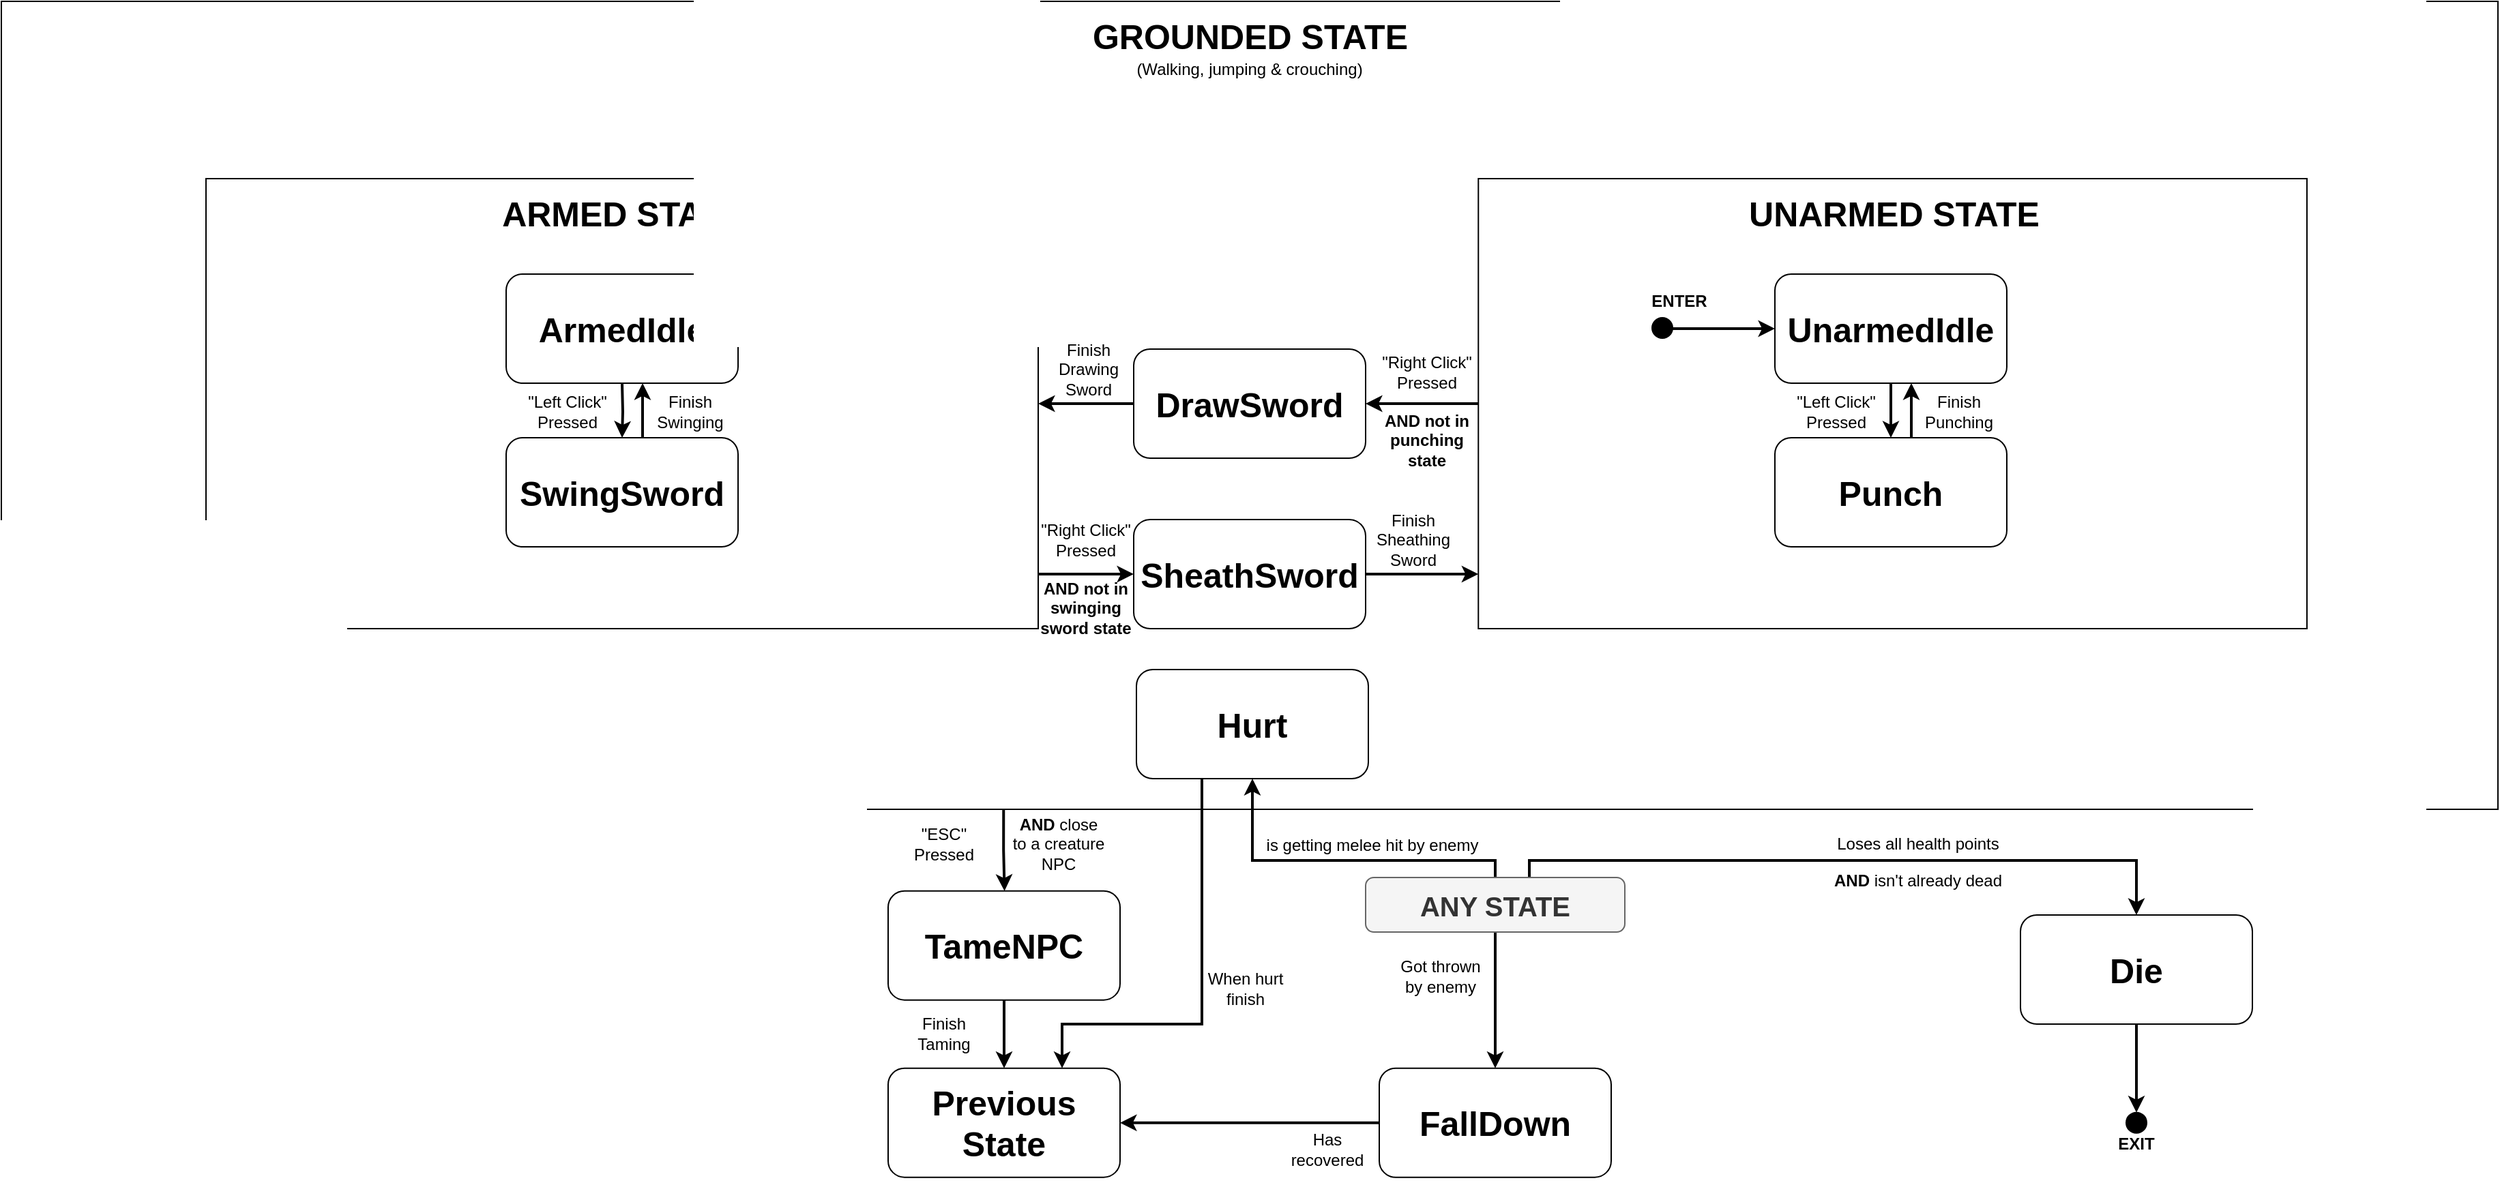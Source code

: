 <mxfile version="20.0.3" type="device" pages="2"><diagram id="yUpBF1HfpDL-CtmX74Qh" name="Page-2"><mxGraphModel dx="1680" dy="1485" grid="1" gridSize="10" guides="1" tooltips="1" connect="1" arrows="1" fold="1" page="1" pageScale="1" pageWidth="850" pageHeight="1100" math="0" shadow="0"><root><mxCell id="0"/><mxCell id="1" parent="0"/><mxCell id="C9PRZ3Kujz4Gb-X37OMo-48" value="" style="rounded=0;whiteSpace=wrap;html=1;fontSize=11;" parent="1" vertex="1"><mxGeometry x="-180" y="-460" width="1830" height="592.5" as="geometry"/></mxCell><mxCell id="C9PRZ3Kujz4Gb-X37OMo-7" style="edgeStyle=orthogonalEdgeStyle;rounded=0;orthogonalLoop=1;jettySize=auto;html=1;entryX=0.383;entryY=-0.002;entryDx=0;entryDy=0;fontSize=11;strokeWidth=2;entryPerimeter=0;" parent="1" edge="1"><mxGeometry relative="1" as="geometry"><mxPoint x="554.64" y="132.5" as="sourcePoint"/><mxPoint x="555.31" y="192.34" as="targetPoint"/><Array as="points"><mxPoint x="554.64" y="162.5"/><mxPoint x="555.64" y="162.5"/></Array></mxGeometry></mxCell><mxCell id="C9PRZ3Kujz4Gb-X37OMo-19" style="edgeStyle=orthogonalEdgeStyle;rounded=0;orthogonalLoop=1;jettySize=auto;html=1;fontSize=11;strokeWidth=2;" parent="1" source="C9PRZ3Kujz4Gb-X37OMo-2" edge="1"><mxGeometry relative="1" as="geometry"><mxPoint x="555" y="322.34" as="targetPoint"/></mxGeometry></mxCell><mxCell id="C9PRZ3Kujz4Gb-X37OMo-2" value="&lt;font style=&quot;font-size: 25px;&quot;&gt;&lt;b&gt;TameNPC&lt;/b&gt;&lt;/font&gt;" style="rounded=1;whiteSpace=wrap;html=1;" parent="1" vertex="1"><mxGeometry x="470" y="192.34" width="170" height="80" as="geometry"/></mxCell><mxCell id="C9PRZ3Kujz4Gb-X37OMo-8" value="&quot;ESC&quot; Pressed" style="text;html=1;strokeColor=none;fillColor=none;align=center;verticalAlign=middle;whiteSpace=wrap;rounded=0;fontSize=12;" parent="1" vertex="1"><mxGeometry x="475.56" y="132.5" width="70" height="50" as="geometry"/></mxCell><mxCell id="C9PRZ3Kujz4Gb-X37OMo-20" value="&lt;font style=&quot;font-size: 25px;&quot;&gt;&lt;b&gt;Previous State&lt;/b&gt;&lt;/font&gt;" style="rounded=1;whiteSpace=wrap;html=1;" parent="1" vertex="1"><mxGeometry x="470" y="322.34" width="170" height="80" as="geometry"/></mxCell><mxCell id="C9PRZ3Kujz4Gb-X37OMo-21" value="Finish Taming" style="text;html=1;strokeColor=none;fillColor=none;align=center;verticalAlign=middle;whiteSpace=wrap;rounded=0;fontSize=12;" parent="1" vertex="1"><mxGeometry x="475.56" y="272.34" width="70" height="50" as="geometry"/></mxCell><mxCell id="C9PRZ3Kujz4Gb-X37OMo-38" style="edgeStyle=orthogonalEdgeStyle;rounded=0;orthogonalLoop=1;jettySize=auto;html=1;entryX=1;entryY=0.5;entryDx=0;entryDy=0;fontSize=25;strokeWidth=2;" parent="1" source="C9PRZ3Kujz4Gb-X37OMo-23" target="C9PRZ3Kujz4Gb-X37OMo-12" edge="1"><mxGeometry relative="1" as="geometry"/></mxCell><mxCell id="C9PRZ3Kujz4Gb-X37OMo-23" value="" style="rounded=0;whiteSpace=wrap;html=1;fontSize=11;" parent="1" vertex="1"><mxGeometry x="902.64" y="-330" width="607.36" height="330" as="geometry"/></mxCell><mxCell id="C9PRZ3Kujz4Gb-X37OMo-24" value="UNARMED STATE" style="text;html=1;strokeColor=none;fillColor=none;align=center;verticalAlign=middle;whiteSpace=wrap;rounded=0;fontSize=25;fontStyle=1" parent="1" vertex="1"><mxGeometry x="1075.28" y="-320" width="264.72" height="30" as="geometry"/></mxCell><mxCell id="C9PRZ3Kujz4Gb-X37OMo-39" style="edgeStyle=orthogonalEdgeStyle;rounded=0;orthogonalLoop=1;jettySize=auto;html=1;entryX=1;entryY=0.5;entryDx=0;entryDy=0;fontSize=25;strokeWidth=2;" parent="1" source="C9PRZ3Kujz4Gb-X37OMo-12" edge="1"><mxGeometry relative="1" as="geometry"><mxPoint x="580" y="-165" as="targetPoint"/></mxGeometry></mxCell><mxCell id="C9PRZ3Kujz4Gb-X37OMo-12" value="&lt;font style=&quot;font-size: 25px;&quot;&gt;&lt;b&gt;DrawSword&lt;/b&gt;&lt;/font&gt;" style="rounded=1;whiteSpace=wrap;html=1;" parent="1" vertex="1"><mxGeometry x="650" y="-205" width="170" height="80" as="geometry"/></mxCell><mxCell id="C9PRZ3Kujz4Gb-X37OMo-34" style="edgeStyle=orthogonalEdgeStyle;rounded=0;orthogonalLoop=1;jettySize=auto;html=1;entryX=0.5;entryY=0;entryDx=0;entryDy=0;fontSize=25;strokeWidth=2;" parent="1" source="f2G6BQzRH3v57bKZy8mz-2" target="C9PRZ3Kujz4Gb-X37OMo-33" edge="1"><mxGeometry relative="1" as="geometry"/></mxCell><mxCell id="f2G6BQzRH3v57bKZy8mz-2" value="&lt;font style=&quot;font-size: 25px;&quot;&gt;&lt;b&gt;UnarmedIdle&lt;/b&gt;&lt;/font&gt;" style="rounded=1;whiteSpace=wrap;html=1;" parent="1" vertex="1"><mxGeometry x="1120" y="-260" width="170" height="80" as="geometry"/></mxCell><mxCell id="f2G6BQzRH3v57bKZy8mz-46" style="edgeStyle=orthogonalEdgeStyle;rounded=0;orthogonalLoop=1;jettySize=auto;html=1;fontSize=5;strokeWidth=2;" parent="1" source="f2G6BQzRH3v57bKZy8mz-47" edge="1"><mxGeometry relative="1" as="geometry"><mxPoint x="1120" y="-220" as="targetPoint"/><Array as="points"><mxPoint x="1082.44" y="-220.5"/></Array></mxGeometry></mxCell><mxCell id="f2G6BQzRH3v57bKZy8mz-47" value="" style="ellipse;whiteSpace=wrap;html=1;aspect=fixed;fontSize=5;fillColor=#000000;" parent="1" vertex="1"><mxGeometry x="1030" y="-228" width="15" height="15" as="geometry"/></mxCell><mxCell id="f2G6BQzRH3v57bKZy8mz-48" value="ENTER" style="text;html=1;strokeColor=none;fillColor=none;align=center;verticalAlign=middle;whiteSpace=wrap;rounded=0;fontSize=12;fontStyle=1" parent="1" vertex="1"><mxGeometry x="1027.08" y="-248" width="46.13" height="15" as="geometry"/></mxCell><mxCell id="sqc_Tt65g7vkRFVTMmjo-10" style="edgeStyle=orthogonalEdgeStyle;rounded=0;orthogonalLoop=1;jettySize=auto;html=1;fontSize=15;strokeWidth=2;" parent="1" source="C9PRZ3Kujz4Gb-X37OMo-33" target="f2G6BQzRH3v57bKZy8mz-2" edge="1"><mxGeometry relative="1" as="geometry"><Array as="points"><mxPoint x="1220" y="-160"/><mxPoint x="1220" y="-160"/></Array></mxGeometry></mxCell><mxCell id="C9PRZ3Kujz4Gb-X37OMo-33" value="&lt;font style=&quot;font-size: 25px;&quot;&gt;&lt;b&gt;Punch&lt;/b&gt;&lt;/font&gt;" style="rounded=1;whiteSpace=wrap;html=1;" parent="1" vertex="1"><mxGeometry x="1120" y="-140" width="170" height="80" as="geometry"/></mxCell><mxCell id="C9PRZ3Kujz4Gb-X37OMo-37" value="&quot;Left Click&quot;&lt;br&gt;Pressed" style="text;html=1;strokeColor=none;fillColor=none;align=center;verticalAlign=middle;whiteSpace=wrap;rounded=0;fontSize=12;" parent="1" vertex="1"><mxGeometry x="1130" y="-184" width="70" height="50" as="geometry"/></mxCell><mxCell id="C9PRZ3Kujz4Gb-X37OMo-40" value="&quot;Right Click&quot; Pressed" style="text;html=1;strokeColor=none;fillColor=none;align=center;verticalAlign=middle;whiteSpace=wrap;rounded=0;fontSize=12;" parent="1" vertex="1"><mxGeometry x="830" y="-213" width="70" height="50" as="geometry"/></mxCell><mxCell id="C9PRZ3Kujz4Gb-X37OMo-42" value="Finish Drawing Sword" style="text;html=1;strokeColor=none;fillColor=none;align=center;verticalAlign=middle;whiteSpace=wrap;rounded=0;fontSize=12;" parent="1" vertex="1"><mxGeometry x="582" y="-215" width="70" height="50" as="geometry"/></mxCell><mxCell id="C9PRZ3Kujz4Gb-X37OMo-44" style="edgeStyle=orthogonalEdgeStyle;rounded=0;orthogonalLoop=1;jettySize=auto;html=1;fontSize=25;strokeWidth=2;" parent="1" source="C9PRZ3Kujz4Gb-X37OMo-43" target="C9PRZ3Kujz4Gb-X37OMo-23" edge="1"><mxGeometry relative="1" as="geometry"><mxPoint x="890" as="targetPoint"/><Array as="points"><mxPoint x="880" y="-40"/><mxPoint x="880" y="-40"/></Array></mxGeometry></mxCell><mxCell id="C9PRZ3Kujz4Gb-X37OMo-43" value="&lt;font style=&quot;font-size: 25px;&quot;&gt;&lt;b&gt;SheathSword&lt;/b&gt;&lt;/font&gt;" style="rounded=1;whiteSpace=wrap;html=1;" parent="1" vertex="1"><mxGeometry x="650" y="-80" width="170" height="80" as="geometry"/></mxCell><mxCell id="C9PRZ3Kujz4Gb-X37OMo-45" style="edgeStyle=orthogonalEdgeStyle;rounded=0;orthogonalLoop=1;jettySize=auto;html=1;fontSize=25;strokeWidth=2;entryX=0;entryY=0.5;entryDx=0;entryDy=0;" parent="1" target="C9PRZ3Kujz4Gb-X37OMo-43" edge="1"><mxGeometry relative="1" as="geometry"><mxPoint x="912.64" y="-30.03" as="targetPoint"/><mxPoint x="579" y="-40" as="sourcePoint"/><Array as="points"><mxPoint x="579" y="-40"/></Array></mxGeometry></mxCell><mxCell id="C9PRZ3Kujz4Gb-X37OMo-46" value="&quot;Right Click&quot; Pressed" style="text;html=1;strokeColor=none;fillColor=none;align=center;verticalAlign=middle;whiteSpace=wrap;rounded=0;fontSize=12;" parent="1" vertex="1"><mxGeometry x="580" y="-90" width="70" height="50" as="geometry"/></mxCell><mxCell id="C9PRZ3Kujz4Gb-X37OMo-47" value="Finish Sheathing Sword" style="text;html=1;strokeColor=none;fillColor=none;align=center;verticalAlign=middle;whiteSpace=wrap;rounded=0;fontSize=12;" parent="1" vertex="1"><mxGeometry x="820" y="-90" width="70" height="50" as="geometry"/></mxCell><mxCell id="C9PRZ3Kujz4Gb-X37OMo-49" value="GROUNDED STATE" style="text;html=1;strokeColor=none;fillColor=none;align=center;verticalAlign=middle;whiteSpace=wrap;rounded=0;fontSize=25;fontStyle=1" parent="1" vertex="1"><mxGeometry x="602.64" y="-450" width="264.72" height="30" as="geometry"/></mxCell><mxCell id="C9PRZ3Kujz4Gb-X37OMo-57" value="" style="rounded=0;whiteSpace=wrap;html=1;fontSize=11;" parent="1" vertex="1"><mxGeometry x="-30" y="-330" width="610" height="330" as="geometry"/></mxCell><mxCell id="C9PRZ3Kujz4Gb-X37OMo-58" value="ARMED STATE" style="text;html=1;strokeColor=none;fillColor=none;align=center;verticalAlign=middle;whiteSpace=wrap;rounded=0;fontSize=25;fontStyle=1" parent="1" vertex="1"><mxGeometry x="142.64" y="-320" width="264.72" height="30" as="geometry"/></mxCell><mxCell id="C9PRZ3Kujz4Gb-X37OMo-59" value="&lt;font style=&quot;font-size: 25px;&quot;&gt;&lt;b&gt;ArmedIdle&lt;/b&gt;&lt;/font&gt;" style="rounded=1;whiteSpace=wrap;html=1;" parent="1" vertex="1"><mxGeometry x="190" y="-260" width="170" height="80" as="geometry"/></mxCell><mxCell id="C9PRZ3Kujz4Gb-X37OMo-60" style="edgeStyle=orthogonalEdgeStyle;rounded=0;orthogonalLoop=1;jettySize=auto;html=1;entryX=0.5;entryY=0;entryDx=0;entryDy=0;fontSize=25;strokeWidth=2;" parent="1" target="C9PRZ3Kujz4Gb-X37OMo-61" edge="1"><mxGeometry relative="1" as="geometry"><mxPoint x="275" y="-180" as="sourcePoint"/></mxGeometry></mxCell><mxCell id="sqc_Tt65g7vkRFVTMmjo-14" style="edgeStyle=orthogonalEdgeStyle;rounded=0;orthogonalLoop=1;jettySize=auto;html=1;fontSize=15;strokeWidth=2;" parent="1" source="C9PRZ3Kujz4Gb-X37OMo-61" edge="1"><mxGeometry relative="1" as="geometry"><mxPoint x="290" y="-180" as="targetPoint"/><Array as="points"><mxPoint x="290" y="-180"/></Array></mxGeometry></mxCell><mxCell id="C9PRZ3Kujz4Gb-X37OMo-61" value="&lt;font style=&quot;font-size: 25px;&quot;&gt;&lt;b&gt;SwingSword&lt;/b&gt;&lt;/font&gt;" style="rounded=1;whiteSpace=wrap;html=1;" parent="1" vertex="1"><mxGeometry x="190" y="-140" width="170" height="80" as="geometry"/></mxCell><mxCell id="C9PRZ3Kujz4Gb-X37OMo-62" value="&quot;Left Click&quot;&lt;br&gt;Pressed" style="text;html=1;strokeColor=none;fillColor=none;align=center;verticalAlign=middle;whiteSpace=wrap;rounded=0;fontSize=12;" parent="1" vertex="1"><mxGeometry x="200" y="-184" width="70" height="50" as="geometry"/></mxCell><mxCell id="sqc_Tt65g7vkRFVTMmjo-11" value="Finish Punching" style="text;html=1;strokeColor=none;fillColor=none;align=center;verticalAlign=middle;whiteSpace=wrap;rounded=0;fontSize=12;" parent="1" vertex="1"><mxGeometry x="1220" y="-184" width="70" height="50" as="geometry"/></mxCell><mxCell id="sqc_Tt65g7vkRFVTMmjo-15" value="Finish Swinging" style="text;html=1;strokeColor=none;fillColor=none;align=center;verticalAlign=middle;whiteSpace=wrap;rounded=0;fontSize=12;" parent="1" vertex="1"><mxGeometry x="290" y="-184" width="70" height="50" as="geometry"/></mxCell><mxCell id="FXybPwPr7TncIUo6aG1R-1" value="(Walking, jumping &amp;amp; crouching)" style="text;html=1;strokeColor=none;fillColor=none;align=center;verticalAlign=middle;whiteSpace=wrap;rounded=0;fontSize=12;" parent="1" vertex="1"><mxGeometry x="640" y="-440" width="190" height="60" as="geometry"/></mxCell><mxCell id="FXybPwPr7TncIUo6aG1R-2" value="&lt;b&gt;AND &lt;/b&gt;close to a creature NPC" style="text;html=1;strokeColor=none;fillColor=none;align=center;verticalAlign=middle;whiteSpace=wrap;rounded=0;fontSize=12;" parent="1" vertex="1"><mxGeometry x="560" y="132.5" width="70" height="50" as="geometry"/></mxCell><mxCell id="XEfIY7p0j_nCrsNlaSIn-3" style="edgeStyle=orthogonalEdgeStyle;rounded=0;orthogonalLoop=1;jettySize=auto;html=1;entryX=0.5;entryY=0;entryDx=0;entryDy=0;strokeWidth=2;" parent="1" source="XEfIY7p0j_nCrsNlaSIn-1" target="XEfIY7p0j_nCrsNlaSIn-2" edge="1"><mxGeometry relative="1" as="geometry"/></mxCell><mxCell id="XEfIY7p0j_nCrsNlaSIn-6" style="edgeStyle=orthogonalEdgeStyle;rounded=0;orthogonalLoop=1;jettySize=auto;html=1;strokeWidth=2;" parent="1" source="XEfIY7p0j_nCrsNlaSIn-1" target="XEfIY7p0j_nCrsNlaSIn-5" edge="1"><mxGeometry relative="1" as="geometry"><Array as="points"><mxPoint x="915" y="170"/><mxPoint x="737" y="170"/></Array></mxGeometry></mxCell><mxCell id="5kYBkoKc0X89ujHSu7hd-3" style="edgeStyle=orthogonalEdgeStyle;rounded=0;orthogonalLoop=1;jettySize=auto;html=1;entryX=0.5;entryY=0;entryDx=0;entryDy=0;strokeWidth=2;" parent="1" source="XEfIY7p0j_nCrsNlaSIn-1" target="5kYBkoKc0X89ujHSu7hd-2" edge="1"><mxGeometry relative="1" as="geometry"><Array as="points"><mxPoint x="940" y="170"/><mxPoint x="1385" y="170"/></Array></mxGeometry></mxCell><mxCell id="XEfIY7p0j_nCrsNlaSIn-1" value="&lt;span style=&quot;font-size: 20px;&quot;&gt;&lt;b&gt;ANY STATE&lt;/b&gt;&lt;/span&gt;" style="rounded=1;whiteSpace=wrap;html=1;fillColor=#f5f5f5;strokeColor=#666666;fontColor=#333333;" parent="1" vertex="1"><mxGeometry x="820" y="182.5" width="190" height="40" as="geometry"/></mxCell><mxCell id="XEfIY7p0j_nCrsNlaSIn-9" style="edgeStyle=orthogonalEdgeStyle;rounded=0;orthogonalLoop=1;jettySize=auto;html=1;entryX=1;entryY=0.5;entryDx=0;entryDy=0;strokeWidth=2;" parent="1" source="XEfIY7p0j_nCrsNlaSIn-2" target="C9PRZ3Kujz4Gb-X37OMo-20" edge="1"><mxGeometry relative="1" as="geometry"/></mxCell><mxCell id="XEfIY7p0j_nCrsNlaSIn-2" value="&lt;font style=&quot;font-size: 25px;&quot;&gt;&lt;b&gt;FallDown&lt;/b&gt;&lt;/font&gt;" style="rounded=1;whiteSpace=wrap;html=1;" parent="1" vertex="1"><mxGeometry x="830" y="322.34" width="170" height="80" as="geometry"/></mxCell><mxCell id="XEfIY7p0j_nCrsNlaSIn-4" value="Got thrown by enemy" style="text;html=1;strokeColor=none;fillColor=none;align=center;verticalAlign=middle;whiteSpace=wrap;rounded=0;fontSize=12;" parent="1" vertex="1"><mxGeometry x="840" y="230" width="70" height="50" as="geometry"/></mxCell><mxCell id="XEfIY7p0j_nCrsNlaSIn-11" style="edgeStyle=orthogonalEdgeStyle;rounded=0;orthogonalLoop=1;jettySize=auto;html=1;strokeWidth=2;exitX=0;exitY=0.5;exitDx=0;exitDy=0;entryX=0.75;entryY=0;entryDx=0;entryDy=0;" parent="1" source="XEfIY7p0j_nCrsNlaSIn-5" target="C9PRZ3Kujz4Gb-X37OMo-20" edge="1"><mxGeometry relative="1" as="geometry"><Array as="points"><mxPoint x="700" y="70"/><mxPoint x="700" y="290"/><mxPoint x="598" y="290"/></Array><mxPoint x="555" y="420" as="targetPoint"/></mxGeometry></mxCell><mxCell id="XEfIY7p0j_nCrsNlaSIn-5" value="&lt;font style=&quot;font-size: 25px;&quot;&gt;&lt;b&gt;Hurt&lt;/b&gt;&lt;/font&gt;" style="rounded=1;whiteSpace=wrap;html=1;" parent="1" vertex="1"><mxGeometry x="652" y="30" width="170" height="80" as="geometry"/></mxCell><mxCell id="XEfIY7p0j_nCrsNlaSIn-7" value="is getting melee hit by enemy" style="text;html=1;strokeColor=none;fillColor=none;align=center;verticalAlign=middle;whiteSpace=wrap;rounded=0;fontSize=12;" parent="1" vertex="1"><mxGeometry x="727" y="134" width="196" height="50" as="geometry"/></mxCell><mxCell id="XEfIY7p0j_nCrsNlaSIn-10" value="Has recovered" style="text;html=1;strokeColor=none;fillColor=none;align=center;verticalAlign=middle;whiteSpace=wrap;rounded=0;fontSize=12;" parent="1" vertex="1"><mxGeometry x="757" y="357" width="70" height="50" as="geometry"/></mxCell><mxCell id="XEfIY7p0j_nCrsNlaSIn-12" value="When hurt finish" style="text;html=1;strokeColor=none;fillColor=none;align=center;verticalAlign=middle;whiteSpace=wrap;rounded=0;fontSize=12;" parent="1" vertex="1"><mxGeometry x="697" y="239" width="70" height="50" as="geometry"/></mxCell><mxCell id="5kYBkoKc0X89ujHSu7hd-5" style="edgeStyle=orthogonalEdgeStyle;rounded=0;orthogonalLoop=1;jettySize=auto;html=1;strokeWidth=2;entryX=0.5;entryY=0;entryDx=0;entryDy=0;" parent="1" source="5kYBkoKc0X89ujHSu7hd-2" target="5kYBkoKc0X89ujHSu7hd-7" edge="1"><mxGeometry relative="1" as="geometry"><mxPoint x="1385" y="350" as="targetPoint"/></mxGeometry></mxCell><mxCell id="5kYBkoKc0X89ujHSu7hd-2" value="&lt;font style=&quot;font-size: 25px;&quot;&gt;&lt;b&gt;Die&lt;/b&gt;&lt;/font&gt;" style="rounded=1;whiteSpace=wrap;html=1;" parent="1" vertex="1"><mxGeometry x="1300" y="210" width="170" height="80" as="geometry"/></mxCell><mxCell id="5kYBkoKc0X89ujHSu7hd-4" value="Loses all health points" style="text;html=1;strokeColor=none;fillColor=none;align=center;verticalAlign=middle;whiteSpace=wrap;rounded=0;fontSize=12;" parent="1" vertex="1"><mxGeometry x="1140" y="132.5" width="170" height="50" as="geometry"/></mxCell><mxCell id="5kYBkoKc0X89ujHSu7hd-7" value="" style="ellipse;whiteSpace=wrap;html=1;aspect=fixed;fontSize=5;fillColor=#000000;" parent="1" vertex="1"><mxGeometry x="1377.5" y="354.84" width="15" height="15" as="geometry"/></mxCell><mxCell id="5kYBkoKc0X89ujHSu7hd-8" value="EXIT" style="text;html=1;strokeColor=none;fillColor=none;align=center;verticalAlign=middle;whiteSpace=wrap;rounded=0;fontSize=12;fontStyle=1" parent="1" vertex="1"><mxGeometry x="1361.94" y="370" width="46.13" height="15" as="geometry"/></mxCell><mxCell id="cuzj8sPPeZRZw2SsU4HX-1" value="&lt;b&gt;AND &lt;/b&gt;isn't already dead" style="text;html=1;strokeColor=none;fillColor=none;align=center;verticalAlign=middle;whiteSpace=wrap;rounded=0;fontSize=12;" parent="1" vertex="1"><mxGeometry x="1140" y="160" width="170" height="50" as="geometry"/></mxCell><mxCell id="W1N1uzbsPRrbgl_8o9r_-1" value="&lt;b&gt;AND not in punching state&lt;/b&gt;" style="text;html=1;strokeColor=none;fillColor=none;align=center;verticalAlign=middle;whiteSpace=wrap;rounded=0;fontSize=12;" parent="1" vertex="1"><mxGeometry x="830" y="-163" width="70" height="50" as="geometry"/></mxCell><mxCell id="W1N1uzbsPRrbgl_8o9r_-2" value="&lt;b&gt;AND not in swinging sword state&lt;/b&gt;" style="text;html=1;strokeColor=none;fillColor=none;align=center;verticalAlign=middle;whiteSpace=wrap;rounded=0;fontSize=12;" parent="1" vertex="1"><mxGeometry x="580" y="-40" width="70" height="50" as="geometry"/></mxCell></root></mxGraphModel></diagram><diagram id="PQMNVKTrhOBKIQkuQ19b" name="Page-3"><mxGraphModel dx="880" dy="1902" grid="1" gridSize="10" guides="1" tooltips="1" connect="1" arrows="1" fold="1" page="1" pageScale="1" pageWidth="850" pageHeight="1100" math="0" shadow="0"><root><mxCell id="0"/><mxCell id="1" parent="0"/><mxCell id="PMYbye1FAwo4uEmkiMQV-13" style="edgeStyle=orthogonalEdgeStyle;rounded=0;orthogonalLoop=1;jettySize=auto;html=1;strokeWidth=2;" parent="1" source="PMYbye1FAwo4uEmkiMQV-11" target="f1hg1kzVJCjG45DMdMUc-1" edge="1"><mxGeometry relative="1" as="geometry"><Array as="points"><mxPoint x="1350" y="-195"/><mxPoint x="1350" y="-195"/></Array></mxGeometry></mxCell><mxCell id="PMYbye1FAwo4uEmkiMQV-11" value="" style="rounded=0;whiteSpace=wrap;html=1;fontSize=11;" parent="1" vertex="1"><mxGeometry x="886.13" y="-345" width="367.64" height="300" as="geometry"/></mxCell><mxCell id="PMYbye1FAwo4uEmkiMQV-14" style="edgeStyle=orthogonalEdgeStyle;rounded=0;orthogonalLoop=1;jettySize=auto;html=1;entryX=0.998;entryY=0.384;entryDx=0;entryDy=0;entryPerimeter=0;strokeWidth=2;" parent="1" source="f1hg1kzVJCjG45DMdMUc-1" target="PMYbye1FAwo4uEmkiMQV-11" edge="1"><mxGeometry relative="1" as="geometry"><Array as="points"><mxPoint x="1360" y="-230"/><mxPoint x="1360" y="-230"/></Array></mxGeometry></mxCell><mxCell id="f1hg1kzVJCjG45DMdMUc-1" value="" style="rounded=0;whiteSpace=wrap;html=1;fontSize=11;" parent="1" vertex="1"><mxGeometry x="1390" y="-380" width="990" height="370" as="geometry"/></mxCell><mxCell id="_IHv30fQveOzO7hxMFxY-2" style="edgeStyle=orthogonalEdgeStyle;rounded=0;orthogonalLoop=1;jettySize=auto;html=1;strokeWidth=2;" parent="1" source="8JXo0PWnIYeJ_Azcnv1q-1" target="_IHv30fQveOzO7hxMFxY-1" edge="1"><mxGeometry relative="1" as="geometry"/></mxCell><mxCell id="8JXo0PWnIYeJ_Azcnv1q-1" value="&lt;span style=&quot;font-size: 25px;&quot;&gt;&lt;b&gt;Stand&lt;/b&gt;&lt;/span&gt;" style="rounded=1;whiteSpace=wrap;html=1;" parent="1" vertex="1"><mxGeometry x="984.95" y="-291" width="170" height="80" as="geometry"/></mxCell><mxCell id="8JXo0PWnIYeJ_Azcnv1q-2" style="edgeStyle=orthogonalEdgeStyle;rounded=0;orthogonalLoop=1;jettySize=auto;html=1;fontSize=5;strokeWidth=2;" parent="1" source="8JXo0PWnIYeJ_Azcnv1q-3" edge="1"><mxGeometry relative="1" as="geometry"><mxPoint x="984.95" y="-251.5" as="targetPoint"/><Array as="points"><mxPoint x="947.39" y="-252"/></Array></mxGeometry></mxCell><mxCell id="8JXo0PWnIYeJ_Azcnv1q-3" value="" style="ellipse;whiteSpace=wrap;html=1;aspect=fixed;fontSize=5;fillColor=#000000;" parent="1" vertex="1"><mxGeometry x="894.95" y="-259.5" width="15" height="15" as="geometry"/></mxCell><mxCell id="8JXo0PWnIYeJ_Azcnv1q-4" value="ENTER" style="text;html=1;strokeColor=none;fillColor=none;align=center;verticalAlign=middle;whiteSpace=wrap;rounded=0;fontSize=12;fontStyle=1" parent="1" vertex="1"><mxGeometry x="892.03" y="-279.5" width="46.13" height="15" as="geometry"/></mxCell><mxCell id="f1hg1kzVJCjG45DMdMUc-16" style="edgeStyle=orthogonalEdgeStyle;rounded=0;orthogonalLoop=1;jettySize=auto;html=1;strokeWidth=2;" parent="1" source="8JXo0PWnIYeJ_Azcnv1q-5" target="f1hg1kzVJCjG45DMdMUc-4" edge="1"><mxGeometry relative="1" as="geometry"><Array as="points"><mxPoint x="1617.5" y="-96"/><mxPoint x="1902.5" y="-96"/></Array></mxGeometry></mxCell><mxCell id="8JXo0PWnIYeJ_Azcnv1q-5" value="&lt;span style=&quot;font-size: 25px;&quot;&gt;&lt;b&gt;SeekPlayer&lt;/b&gt;&lt;/span&gt;" style="rounded=1;whiteSpace=wrap;html=1;" parent="1" vertex="1"><mxGeometry x="1532.5" y="-226" width="170" height="80" as="geometry"/></mxCell><mxCell id="_IHv30fQveOzO7hxMFxY-1" value="&lt;span style=&quot;font-size: 25px;&quot;&gt;&lt;b&gt;Sit&lt;br&gt;&lt;/b&gt;&lt;/span&gt;" style="rounded=1;whiteSpace=wrap;html=1;" parent="1" vertex="1"><mxGeometry x="984.95" y="-141" width="170" height="80" as="geometry"/></mxCell><mxCell id="_IHv30fQveOzO7hxMFxY-3" value="Tired&lt;br&gt;(Random Chance)" style="text;html=1;strokeColor=none;fillColor=none;align=center;verticalAlign=middle;whiteSpace=wrap;rounded=0;fontSize=12;fontStyle=0" parent="1" vertex="1"><mxGeometry x="1090" y="-196" width="46.13" height="40" as="geometry"/></mxCell><mxCell id="f1hg1kzVJCjG45DMdMUc-2" value="ALERT STATE" style="text;html=1;strokeColor=none;fillColor=none;align=center;verticalAlign=middle;whiteSpace=wrap;rounded=0;fontSize=25;fontStyle=1" parent="1" vertex="1"><mxGeometry x="1765.14" y="-369" width="264.72" height="30" as="geometry"/></mxCell><mxCell id="f1hg1kzVJCjG45DMdMUc-18" style="edgeStyle=orthogonalEdgeStyle;rounded=0;orthogonalLoop=1;jettySize=auto;html=1;entryX=0.5;entryY=0;entryDx=0;entryDy=0;fontSize=20;strokeWidth=2;" parent="1" source="f1hg1kzVJCjG45DMdMUc-4" target="8JXo0PWnIYeJ_Azcnv1q-5" edge="1"><mxGeometry relative="1" as="geometry"><Array as="points"><mxPoint x="1902.5" y="-276"/><mxPoint x="1617.5" y="-276"/></Array></mxGeometry></mxCell><mxCell id="f1hg1kzVJCjG45DMdMUc-4" value="&lt;span style=&quot;font-size: 25px;&quot;&gt;&lt;b&gt;MeleeAttack&lt;/b&gt;&lt;/span&gt;" style="rounded=1;whiteSpace=wrap;html=1;" parent="1" vertex="1"><mxGeometry x="1812.5" y="-226" width="170" height="80" as="geometry"/></mxCell><mxCell id="f1hg1kzVJCjG45DMdMUc-9" value="player is in radius of 10" style="text;html=1;strokeColor=none;fillColor=none;align=center;verticalAlign=middle;whiteSpace=wrap;rounded=0;fontSize=12;fontStyle=0" parent="1" vertex="1"><mxGeometry x="1300" y="-180" width="46.13" height="62" as="geometry"/></mxCell><mxCell id="XvE-qng9D7CLFfEq8OfU-6" style="edgeStyle=orthogonalEdgeStyle;rounded=0;orthogonalLoop=1;jettySize=auto;html=1;fontSize=15;strokeWidth=2;" parent="1" target="XvE-qng9D7CLFfEq8OfU-5" edge="1"><mxGeometry relative="1" as="geometry"><mxPoint x="1902.5" y="-96" as="sourcePoint"/></mxGeometry></mxCell><mxCell id="f1hg1kzVJCjG45DMdMUc-14" value="player in radius of 1" style="text;html=1;strokeColor=none;fillColor=none;align=center;verticalAlign=middle;whiteSpace=wrap;rounded=0;fontSize=12;fontStyle=0" parent="1" vertex="1"><mxGeometry x="1833.47" y="-107" width="128.06" height="62" as="geometry"/></mxCell><mxCell id="f1hg1kzVJCjG45DMdMUc-19" value="Finish Attacking" style="text;html=1;strokeColor=none;fillColor=none;align=center;verticalAlign=middle;whiteSpace=wrap;rounded=0;fontSize=12;fontStyle=0" parent="1" vertex="1"><mxGeometry x="1833.47" y="-321" width="128.06" height="62" as="geometry"/></mxCell><mxCell id="PMYbye1FAwo4uEmkiMQV-4" style="edgeStyle=orthogonalEdgeStyle;rounded=0;orthogonalLoop=1;jettySize=auto;html=1;entryX=0.25;entryY=0;entryDx=0;entryDy=0;strokeWidth=2;" parent="1" source="PBPb2V8g8i8ntC81h0a5-2" target="8JXo0PWnIYeJ_Azcnv1q-5" edge="1"><mxGeometry relative="1" as="geometry"><mxPoint x="1610" y="-380" as="targetPoint"/><Array as="points"/></mxGeometry></mxCell><mxCell id="PBPb2V8g8i8ntC81h0a5-2" value="&lt;span style=&quot;font-size: 25px;&quot;&gt;&lt;b&gt;Hurt&lt;/b&gt;&lt;/span&gt;" style="rounded=1;whiteSpace=wrap;html=1;" parent="1" vertex="1"><mxGeometry x="1800" y="-570" width="170" height="80" as="geometry"/></mxCell><mxCell id="PMYbye1FAwo4uEmkiMQV-3" value="&lt;b&gt;AND &lt;/b&gt;not already dead" style="text;html=1;strokeColor=none;fillColor=none;align=center;verticalAlign=middle;whiteSpace=wrap;rounded=0;fontSize=12;fontStyle=0" parent="1" vertex="1"><mxGeometry x="1891.53" y="-630" width="70" height="40" as="geometry"/></mxCell><mxCell id="PMYbye1FAwo4uEmkiMQV-5" value="Finished Hurting" style="text;html=1;strokeColor=none;fillColor=none;align=center;verticalAlign=middle;whiteSpace=wrap;rounded=0;fontSize=12;fontStyle=0" parent="1" vertex="1"><mxGeometry x="1570" y="-480" width="70" height="40" as="geometry"/></mxCell><mxCell id="PMYbye1FAwo4uEmkiMQV-15" value="IDLE STATE" style="text;html=1;strokeColor=none;fillColor=none;align=center;verticalAlign=middle;whiteSpace=wrap;rounded=0;fontSize=25;fontStyle=1" parent="1" vertex="1"><mxGeometry x="950.0" y="-339" width="264.72" height="30" as="geometry"/></mxCell><mxCell id="PMYbye1FAwo4uEmkiMQV-16" value="Stamina lower than 20" style="text;html=1;strokeColor=none;fillColor=none;align=center;verticalAlign=middle;whiteSpace=wrap;rounded=0;fontSize=12;fontStyle=0" parent="1" vertex="1"><mxGeometry x="1300" y="-355" width="46.13" height="62" as="geometry"/></mxCell><mxCell id="XvE-qng9D7CLFfEq8OfU-9" style="edgeStyle=orthogonalEdgeStyle;rounded=0;orthogonalLoop=1;jettySize=auto;html=1;fontSize=15;strokeWidth=2;endArrow=none;endFill=0;" parent="1" source="XvE-qng9D7CLFfEq8OfU-5" edge="1"><mxGeometry relative="1" as="geometry"><mxPoint x="1862.5" y="-276" as="targetPoint"/><Array as="points"><mxPoint x="2152.5" y="-276"/></Array></mxGeometry></mxCell><mxCell id="XvE-qng9D7CLFfEq8OfU-5" value="&lt;span style=&quot;font-size: 25px;&quot;&gt;&lt;b&gt;SlamGround&lt;/b&gt;&lt;/span&gt;" style="rounded=1;whiteSpace=wrap;html=1;" parent="1" vertex="1"><mxGeometry x="2067.5" y="-226" width="170" height="80" as="geometry"/></mxCell><mxCell id="XvE-qng9D7CLFfEq8OfU-7" value="80% chance" style="text;html=1;strokeColor=none;fillColor=none;align=center;verticalAlign=middle;whiteSpace=wrap;rounded=0;fontSize=12;fontStyle=0" parent="1" vertex="1"><mxGeometry x="1792.5" y="-156" width="128.06" height="62" as="geometry"/></mxCell><mxCell id="XvE-qng9D7CLFfEq8OfU-8" value="20% chance" style="text;html=1;strokeColor=none;fillColor=none;align=center;verticalAlign=middle;whiteSpace=wrap;rounded=0;fontSize=12;fontStyle=0" parent="1" vertex="1"><mxGeometry x="2042.5" y="-156" width="128.06" height="62" as="geometry"/></mxCell><mxCell id="anYPgfSqNbkBtmcd9icu-2" style="edgeStyle=orthogonalEdgeStyle;rounded=0;orthogonalLoop=1;jettySize=auto;html=1;entryX=0.5;entryY=0;entryDx=0;entryDy=0;strokeWidth=2;" parent="1" source="anYPgfSqNbkBtmcd9icu-1" target="PBPb2V8g8i8ntC81h0a5-2" edge="1"><mxGeometry relative="1" as="geometry"/></mxCell><mxCell id="khTjGRlrs39yR4FXFMkB-2" style="edgeStyle=orthogonalEdgeStyle;rounded=0;orthogonalLoop=1;jettySize=auto;html=1;entryX=0;entryY=0.5;entryDx=0;entryDy=0;strokeWidth=2;" parent="1" source="anYPgfSqNbkBtmcd9icu-1" target="khTjGRlrs39yR4FXFMkB-1" edge="1"><mxGeometry relative="1" as="geometry"/></mxCell><mxCell id="anYPgfSqNbkBtmcd9icu-1" value="&lt;span style=&quot;font-size: 20px;&quot;&gt;&lt;b&gt;ANY STATE&lt;/b&gt;&lt;/span&gt;" style="rounded=1;whiteSpace=wrap;html=1;fillColor=#f5f5f5;strokeColor=#666666;fontColor=#333333;" parent="1" vertex="1"><mxGeometry x="1790" y="-680" width="190" height="40" as="geometry"/></mxCell><mxCell id="Eq3ObMMRczLn9lT3UK-8-1" value="&lt;b&gt;AND &lt;/b&gt;player is not thrown on the floor already" style="text;html=1;strokeColor=none;fillColor=none;align=center;verticalAlign=middle;whiteSpace=wrap;rounded=0;fontSize=12;fontStyle=0" parent="1" vertex="1"><mxGeometry x="1833.47" y="-72" width="128.06" height="62" as="geometry"/></mxCell><mxCell id="WVrHA_Z97vzwdqMGr2SY-1" value="&lt;b&gt;AND &lt;/b&gt;player &lt;b&gt;isn't &lt;/b&gt;dead" style="text;html=1;strokeColor=none;fillColor=none;align=center;verticalAlign=middle;whiteSpace=wrap;rounded=0;fontSize=12;fontStyle=0" parent="1" vertex="1"><mxGeometry x="1300" y="-107" width="50" height="58" as="geometry"/></mxCell><mxCell id="WVrHA_Z97vzwdqMGr2SY-2" value="&lt;b&gt;AND &lt;/b&gt;player &lt;b&gt;is&amp;nbsp;&lt;/b&gt;dead" style="text;html=1;strokeColor=none;fillColor=none;align=center;verticalAlign=middle;whiteSpace=wrap;rounded=0;fontSize=12;fontStyle=0" parent="1" vertex="1"><mxGeometry x="1300" y="-291" width="50" height="58" as="geometry"/></mxCell><mxCell id="WR9-_WfFNk8-XR_VEZto-4" style="edgeStyle=orthogonalEdgeStyle;rounded=0;orthogonalLoop=1;jettySize=auto;html=1;entryX=0;entryY=0.5;entryDx=0;entryDy=0;strokeWidth=2;" parent="1" source="khTjGRlrs39yR4FXFMkB-1" target="WR9-_WfFNk8-XR_VEZto-1" edge="1"><mxGeometry relative="1" as="geometry"/></mxCell><mxCell id="khTjGRlrs39yR4FXFMkB-1" value="&lt;span style=&quot;font-size: 25px;&quot;&gt;&lt;b&gt;Die&lt;/b&gt;&lt;/span&gt;" style="rounded=1;whiteSpace=wrap;html=1;" parent="1" vertex="1"><mxGeometry x="2110" y="-700" width="170" height="80" as="geometry"/></mxCell><mxCell id="khTjGRlrs39yR4FXFMkB-3" value="Loses all health points" style="text;html=1;strokeColor=none;fillColor=none;align=center;verticalAlign=middle;whiteSpace=wrap;rounded=0;fontSize=12;fontStyle=0" parent="1" vertex="1"><mxGeometry x="1982.5" y="-700" width="112.5" height="40" as="geometry"/></mxCell><mxCell id="khTjGRlrs39yR4FXFMkB-5" value="&lt;b&gt;AND &lt;/b&gt;isn't already dead" style="text;html=1;strokeColor=none;fillColor=none;align=center;verticalAlign=middle;whiteSpace=wrap;rounded=0;fontSize=12;fontStyle=0" parent="1" vertex="1"><mxGeometry x="1982.5" y="-660" width="112.5" height="40" as="geometry"/></mxCell><mxCell id="WR9-_WfFNk8-XR_VEZto-1" value="" style="ellipse;whiteSpace=wrap;html=1;aspect=fixed;fontSize=5;fillColor=#000000;" parent="1" vertex="1"><mxGeometry x="2375.56" y="-667.5" width="15" height="15" as="geometry"/></mxCell><mxCell id="WR9-_WfFNk8-XR_VEZto-2" value="EXIT" style="text;html=1;strokeColor=none;fillColor=none;align=center;verticalAlign=middle;whiteSpace=wrap;rounded=0;fontSize=12;fontStyle=1" parent="1" vertex="1"><mxGeometry x="2360" y="-687.5" width="46.13" height="15" as="geometry"/></mxCell><mxCell id="tnwvxot0DEwSWv7eIvv6-1" value="Got hit" style="text;html=1;strokeColor=none;fillColor=none;align=center;verticalAlign=middle;whiteSpace=wrap;rounded=0;fontSize=12;fontStyle=0" parent="1" vertex="1"><mxGeometry x="1821.53" y="-630" width="68.47" height="40" as="geometry"/></mxCell><mxCell id="tnwvxot0DEwSWv7eIvv6-2" value="&lt;b&gt;AND &lt;/b&gt;last attack was not already slam ground" style="text;html=1;strokeColor=none;fillColor=none;align=center;verticalAlign=middle;whiteSpace=wrap;rounded=0;fontSize=12;fontStyle=0" parent="1" vertex="1"><mxGeometry x="2170.56" y="-146" width="90" height="62" as="geometry"/></mxCell><mxCell id="etMSni8VBZcWio7cT7lR-1" value="&lt;b&gt;AND&lt;/b&gt;&lt;br&gt;stamina more or equal than 100" style="text;html=1;strokeColor=none;fillColor=none;align=center;verticalAlign=middle;whiteSpace=wrap;rounded=0;fontSize=12;fontStyle=0" parent="1" vertex="1"><mxGeometry x="1301" y="-36" width="50" height="58" as="geometry"/></mxCell></root></mxGraphModel></diagram></mxfile>